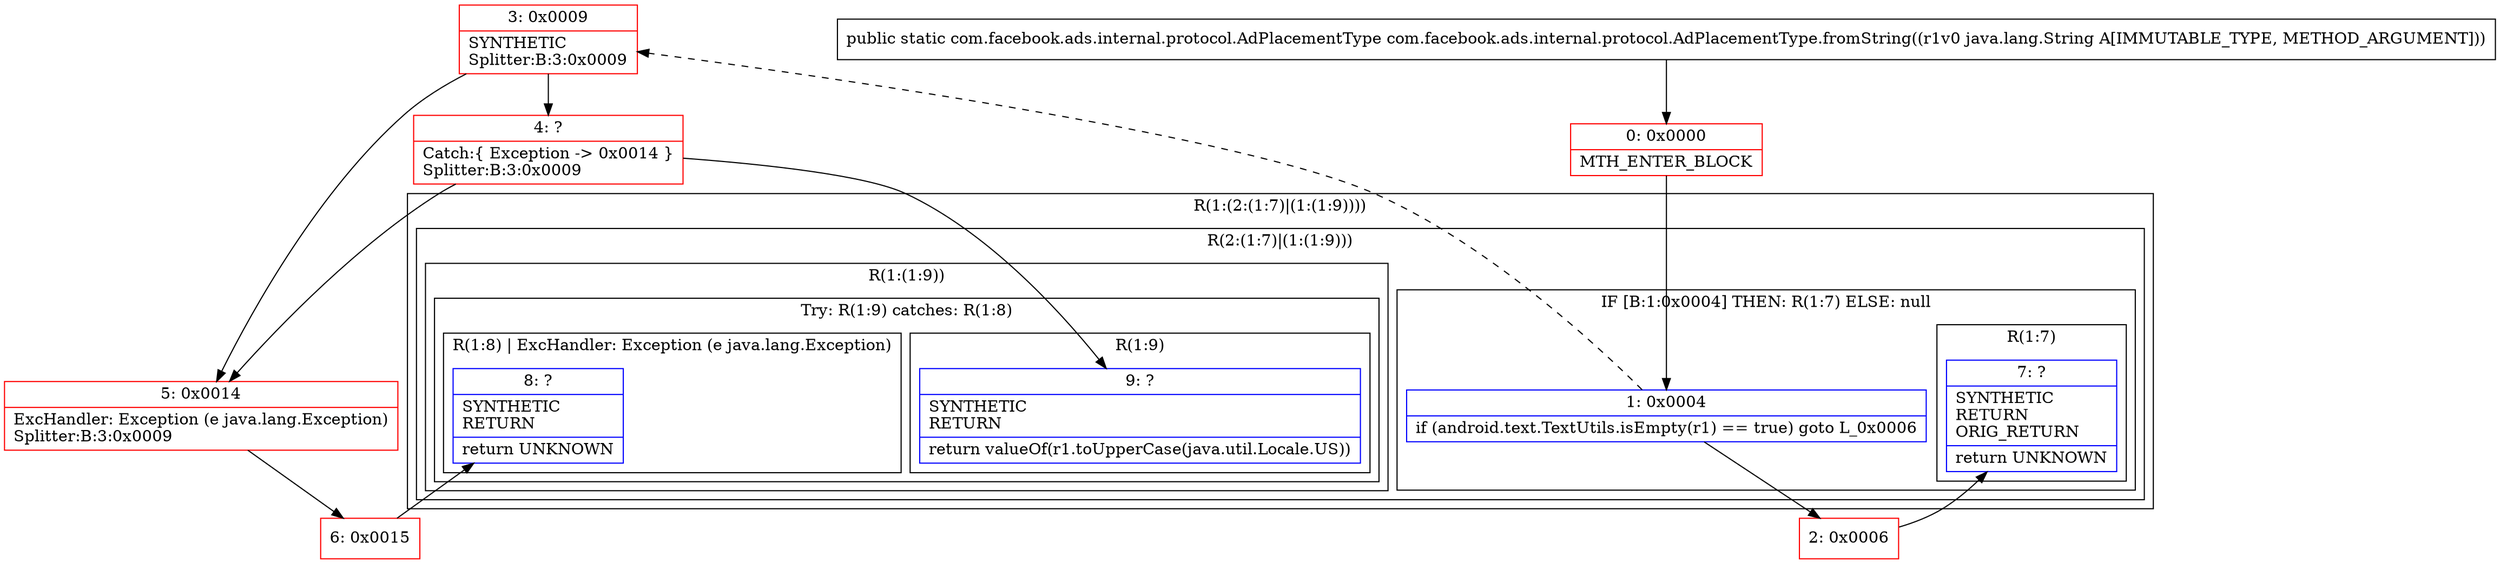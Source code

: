 digraph "CFG forcom.facebook.ads.internal.protocol.AdPlacementType.fromString(Ljava\/lang\/String;)Lcom\/facebook\/ads\/internal\/protocol\/AdPlacementType;" {
subgraph cluster_Region_549597572 {
label = "R(1:(2:(1:7)|(1:(1:9))))";
node [shape=record,color=blue];
subgraph cluster_Region_1460157443 {
label = "R(2:(1:7)|(1:(1:9)))";
node [shape=record,color=blue];
subgraph cluster_IfRegion_1060475468 {
label = "IF [B:1:0x0004] THEN: R(1:7) ELSE: null";
node [shape=record,color=blue];
Node_1 [shape=record,label="{1\:\ 0x0004|if (android.text.TextUtils.isEmpty(r1) == true) goto L_0x0006\l}"];
subgraph cluster_Region_1873175101 {
label = "R(1:7)";
node [shape=record,color=blue];
Node_7 [shape=record,label="{7\:\ ?|SYNTHETIC\lRETURN\lORIG_RETURN\l|return UNKNOWN\l}"];
}
}
subgraph cluster_Region_1582903388 {
label = "R(1:(1:9))";
node [shape=record,color=blue];
subgraph cluster_TryCatchRegion_1218963376 {
label = "Try: R(1:9) catches: R(1:8)";
node [shape=record,color=blue];
subgraph cluster_Region_1536404250 {
label = "R(1:9)";
node [shape=record,color=blue];
Node_9 [shape=record,label="{9\:\ ?|SYNTHETIC\lRETURN\l|return valueOf(r1.toUpperCase(java.util.Locale.US))\l}"];
}
subgraph cluster_Region_125345247 {
label = "R(1:8) | ExcHandler: Exception (e java.lang.Exception)\l";
node [shape=record,color=blue];
Node_8 [shape=record,label="{8\:\ ?|SYNTHETIC\lRETURN\l|return UNKNOWN\l}"];
}
}
}
}
}
subgraph cluster_Region_125345247 {
label = "R(1:8) | ExcHandler: Exception (e java.lang.Exception)\l";
node [shape=record,color=blue];
Node_8 [shape=record,label="{8\:\ ?|SYNTHETIC\lRETURN\l|return UNKNOWN\l}"];
}
Node_0 [shape=record,color=red,label="{0\:\ 0x0000|MTH_ENTER_BLOCK\l}"];
Node_2 [shape=record,color=red,label="{2\:\ 0x0006}"];
Node_3 [shape=record,color=red,label="{3\:\ 0x0009|SYNTHETIC\lSplitter:B:3:0x0009\l}"];
Node_4 [shape=record,color=red,label="{4\:\ ?|Catch:\{ Exception \-\> 0x0014 \}\lSplitter:B:3:0x0009\l}"];
Node_5 [shape=record,color=red,label="{5\:\ 0x0014|ExcHandler: Exception (e java.lang.Exception)\lSplitter:B:3:0x0009\l}"];
Node_6 [shape=record,color=red,label="{6\:\ 0x0015}"];
MethodNode[shape=record,label="{public static com.facebook.ads.internal.protocol.AdPlacementType com.facebook.ads.internal.protocol.AdPlacementType.fromString((r1v0 java.lang.String A[IMMUTABLE_TYPE, METHOD_ARGUMENT])) }"];
MethodNode -> Node_0;
Node_1 -> Node_2;
Node_1 -> Node_3[style=dashed];
Node_0 -> Node_1;
Node_2 -> Node_7;
Node_3 -> Node_4;
Node_3 -> Node_5;
Node_4 -> Node_5;
Node_4 -> Node_9;
Node_5 -> Node_6;
Node_6 -> Node_8;
}


